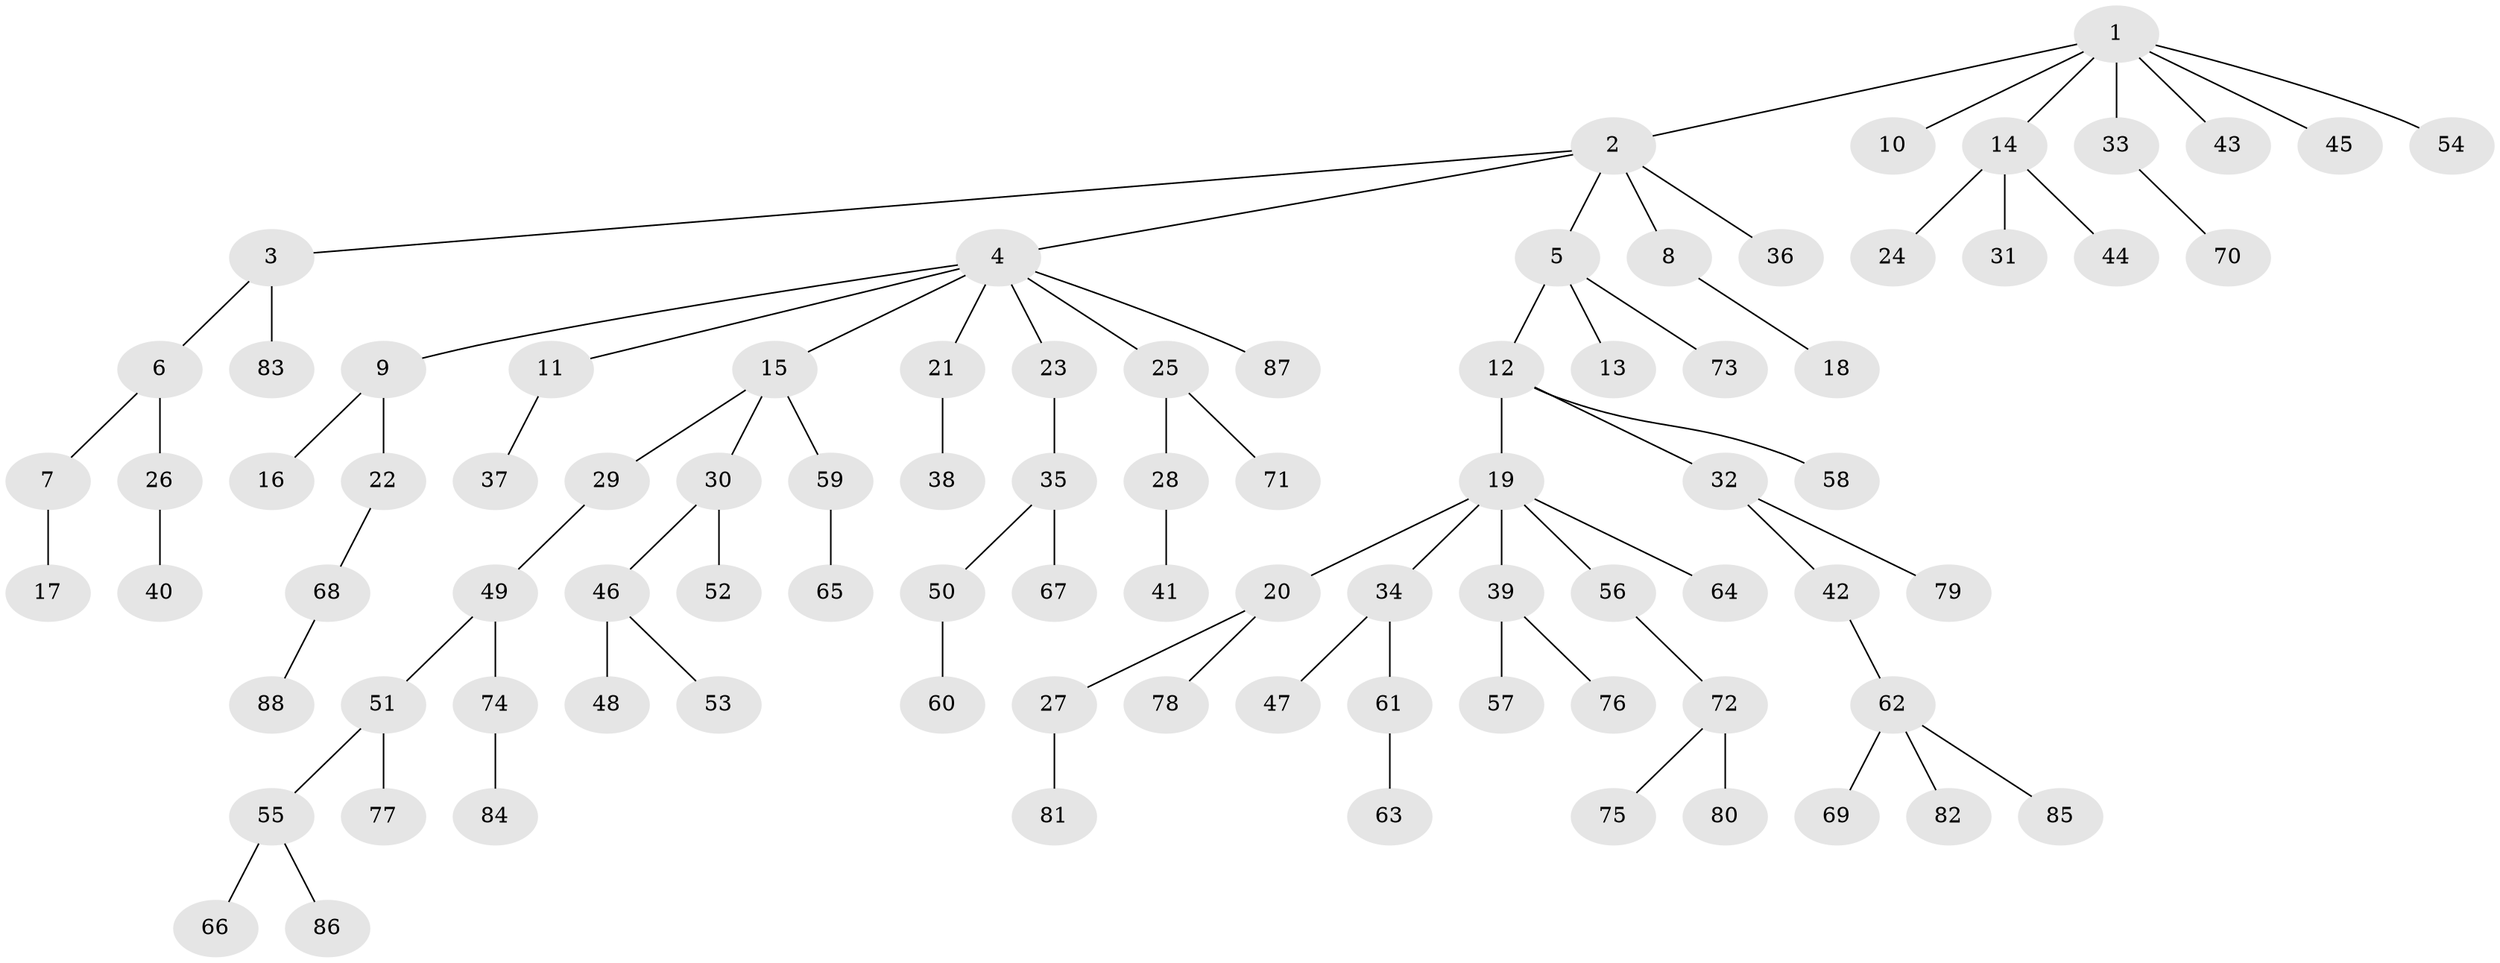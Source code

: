 // coarse degree distribution, {2: 0.2222222222222222, 1: 0.5277777777777778, 5: 0.05555555555555555, 3: 0.1388888888888889, 4: 0.027777777777777776, 6: 0.027777777777777776}
// Generated by graph-tools (version 1.1) at 2025/37/03/04/25 23:37:17]
// undirected, 88 vertices, 87 edges
graph export_dot {
  node [color=gray90,style=filled];
  1;
  2;
  3;
  4;
  5;
  6;
  7;
  8;
  9;
  10;
  11;
  12;
  13;
  14;
  15;
  16;
  17;
  18;
  19;
  20;
  21;
  22;
  23;
  24;
  25;
  26;
  27;
  28;
  29;
  30;
  31;
  32;
  33;
  34;
  35;
  36;
  37;
  38;
  39;
  40;
  41;
  42;
  43;
  44;
  45;
  46;
  47;
  48;
  49;
  50;
  51;
  52;
  53;
  54;
  55;
  56;
  57;
  58;
  59;
  60;
  61;
  62;
  63;
  64;
  65;
  66;
  67;
  68;
  69;
  70;
  71;
  72;
  73;
  74;
  75;
  76;
  77;
  78;
  79;
  80;
  81;
  82;
  83;
  84;
  85;
  86;
  87;
  88;
  1 -- 2;
  1 -- 10;
  1 -- 14;
  1 -- 33;
  1 -- 43;
  1 -- 45;
  1 -- 54;
  2 -- 3;
  2 -- 4;
  2 -- 5;
  2 -- 8;
  2 -- 36;
  3 -- 6;
  3 -- 83;
  4 -- 9;
  4 -- 11;
  4 -- 15;
  4 -- 21;
  4 -- 23;
  4 -- 25;
  4 -- 87;
  5 -- 12;
  5 -- 13;
  5 -- 73;
  6 -- 7;
  6 -- 26;
  7 -- 17;
  8 -- 18;
  9 -- 16;
  9 -- 22;
  11 -- 37;
  12 -- 19;
  12 -- 32;
  12 -- 58;
  14 -- 24;
  14 -- 31;
  14 -- 44;
  15 -- 29;
  15 -- 30;
  15 -- 59;
  19 -- 20;
  19 -- 34;
  19 -- 39;
  19 -- 56;
  19 -- 64;
  20 -- 27;
  20 -- 78;
  21 -- 38;
  22 -- 68;
  23 -- 35;
  25 -- 28;
  25 -- 71;
  26 -- 40;
  27 -- 81;
  28 -- 41;
  29 -- 49;
  30 -- 46;
  30 -- 52;
  32 -- 42;
  32 -- 79;
  33 -- 70;
  34 -- 47;
  34 -- 61;
  35 -- 50;
  35 -- 67;
  39 -- 57;
  39 -- 76;
  42 -- 62;
  46 -- 48;
  46 -- 53;
  49 -- 51;
  49 -- 74;
  50 -- 60;
  51 -- 55;
  51 -- 77;
  55 -- 66;
  55 -- 86;
  56 -- 72;
  59 -- 65;
  61 -- 63;
  62 -- 69;
  62 -- 82;
  62 -- 85;
  68 -- 88;
  72 -- 75;
  72 -- 80;
  74 -- 84;
}
